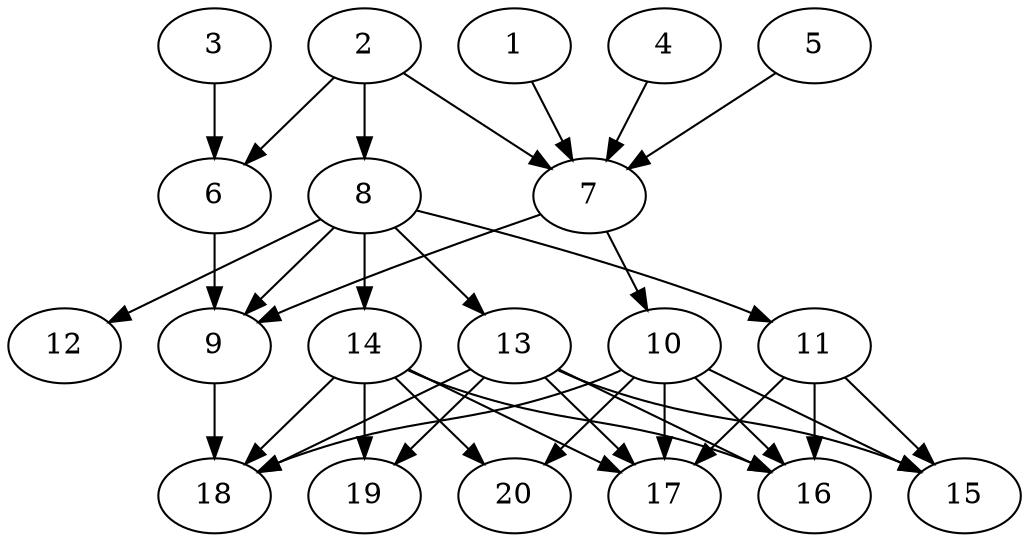 // DAG automatically generated by daggen at Tue Jul 23 14:28:59 2019
// ./daggen --dot -n 20 --ccr 0.3 --fat 0.6 --regular 0.5 --density 0.7 --mindata 5242880 --maxdata 52428800 
digraph G {
  1 [size="96286720", alpha="0.11", expect_size="28886016"] 
  1 -> 7 [size ="28886016"]
  2 [size="101478400", alpha="0.05", expect_size="30443520"] 
  2 -> 6 [size ="30443520"]
  2 -> 7 [size ="30443520"]
  2 -> 8 [size ="30443520"]
  3 [size="38021120", alpha="0.08", expect_size="11406336"] 
  3 -> 6 [size ="11406336"]
  4 [size="138096640", alpha="0.13", expect_size="41428992"] 
  4 -> 7 [size ="41428992"]
  5 [size="49578667", alpha="0.05", expect_size="14873600"] 
  5 -> 7 [size ="14873600"]
  6 [size="27719680", alpha="0.00", expect_size="8315904"] 
  6 -> 9 [size ="8315904"]
  7 [size="83531093", alpha="0.10", expect_size="25059328"] 
  7 -> 9 [size ="25059328"]
  7 -> 10 [size ="25059328"]
  8 [size="57617067", alpha="0.14", expect_size="17285120"] 
  8 -> 9 [size ="17285120"]
  8 -> 11 [size ="17285120"]
  8 -> 12 [size ="17285120"]
  8 -> 13 [size ="17285120"]
  8 -> 14 [size ="17285120"]
  9 [size="53562027", alpha="0.01", expect_size="16068608"] 
  9 -> 18 [size ="16068608"]
  10 [size="113527467", alpha="0.11", expect_size="34058240"] 
  10 -> 15 [size ="34058240"]
  10 -> 16 [size ="34058240"]
  10 -> 17 [size ="34058240"]
  10 -> 18 [size ="34058240"]
  10 -> 20 [size ="34058240"]
  11 [size="99338240", alpha="0.16", expect_size="29801472"] 
  11 -> 15 [size ="29801472"]
  11 -> 16 [size ="29801472"]
  11 -> 17 [size ="29801472"]
  12 [size="29385387", alpha="0.03", expect_size="8815616"] 
  13 [size="67857067", alpha="0.06", expect_size="20357120"] 
  13 -> 15 [size ="20357120"]
  13 -> 16 [size ="20357120"]
  13 -> 17 [size ="20357120"]
  13 -> 18 [size ="20357120"]
  13 -> 19 [size ="20357120"]
  14 [size="127003307", alpha="0.14", expect_size="38100992"] 
  14 -> 16 [size ="38100992"]
  14 -> 17 [size ="38100992"]
  14 -> 18 [size ="38100992"]
  14 -> 19 [size ="38100992"]
  14 -> 20 [size ="38100992"]
  15 [size="74711040", alpha="0.16", expect_size="22413312"] 
  16 [size="116142080", alpha="0.18", expect_size="34842624"] 
  17 [size="117398187", alpha="0.10", expect_size="35219456"] 
  18 [size="41079467", alpha="0.14", expect_size="12323840"] 
  19 [size="154938027", alpha="0.19", expect_size="46481408"] 
  20 [size="161167360", alpha="0.05", expect_size="48350208"] 
}
